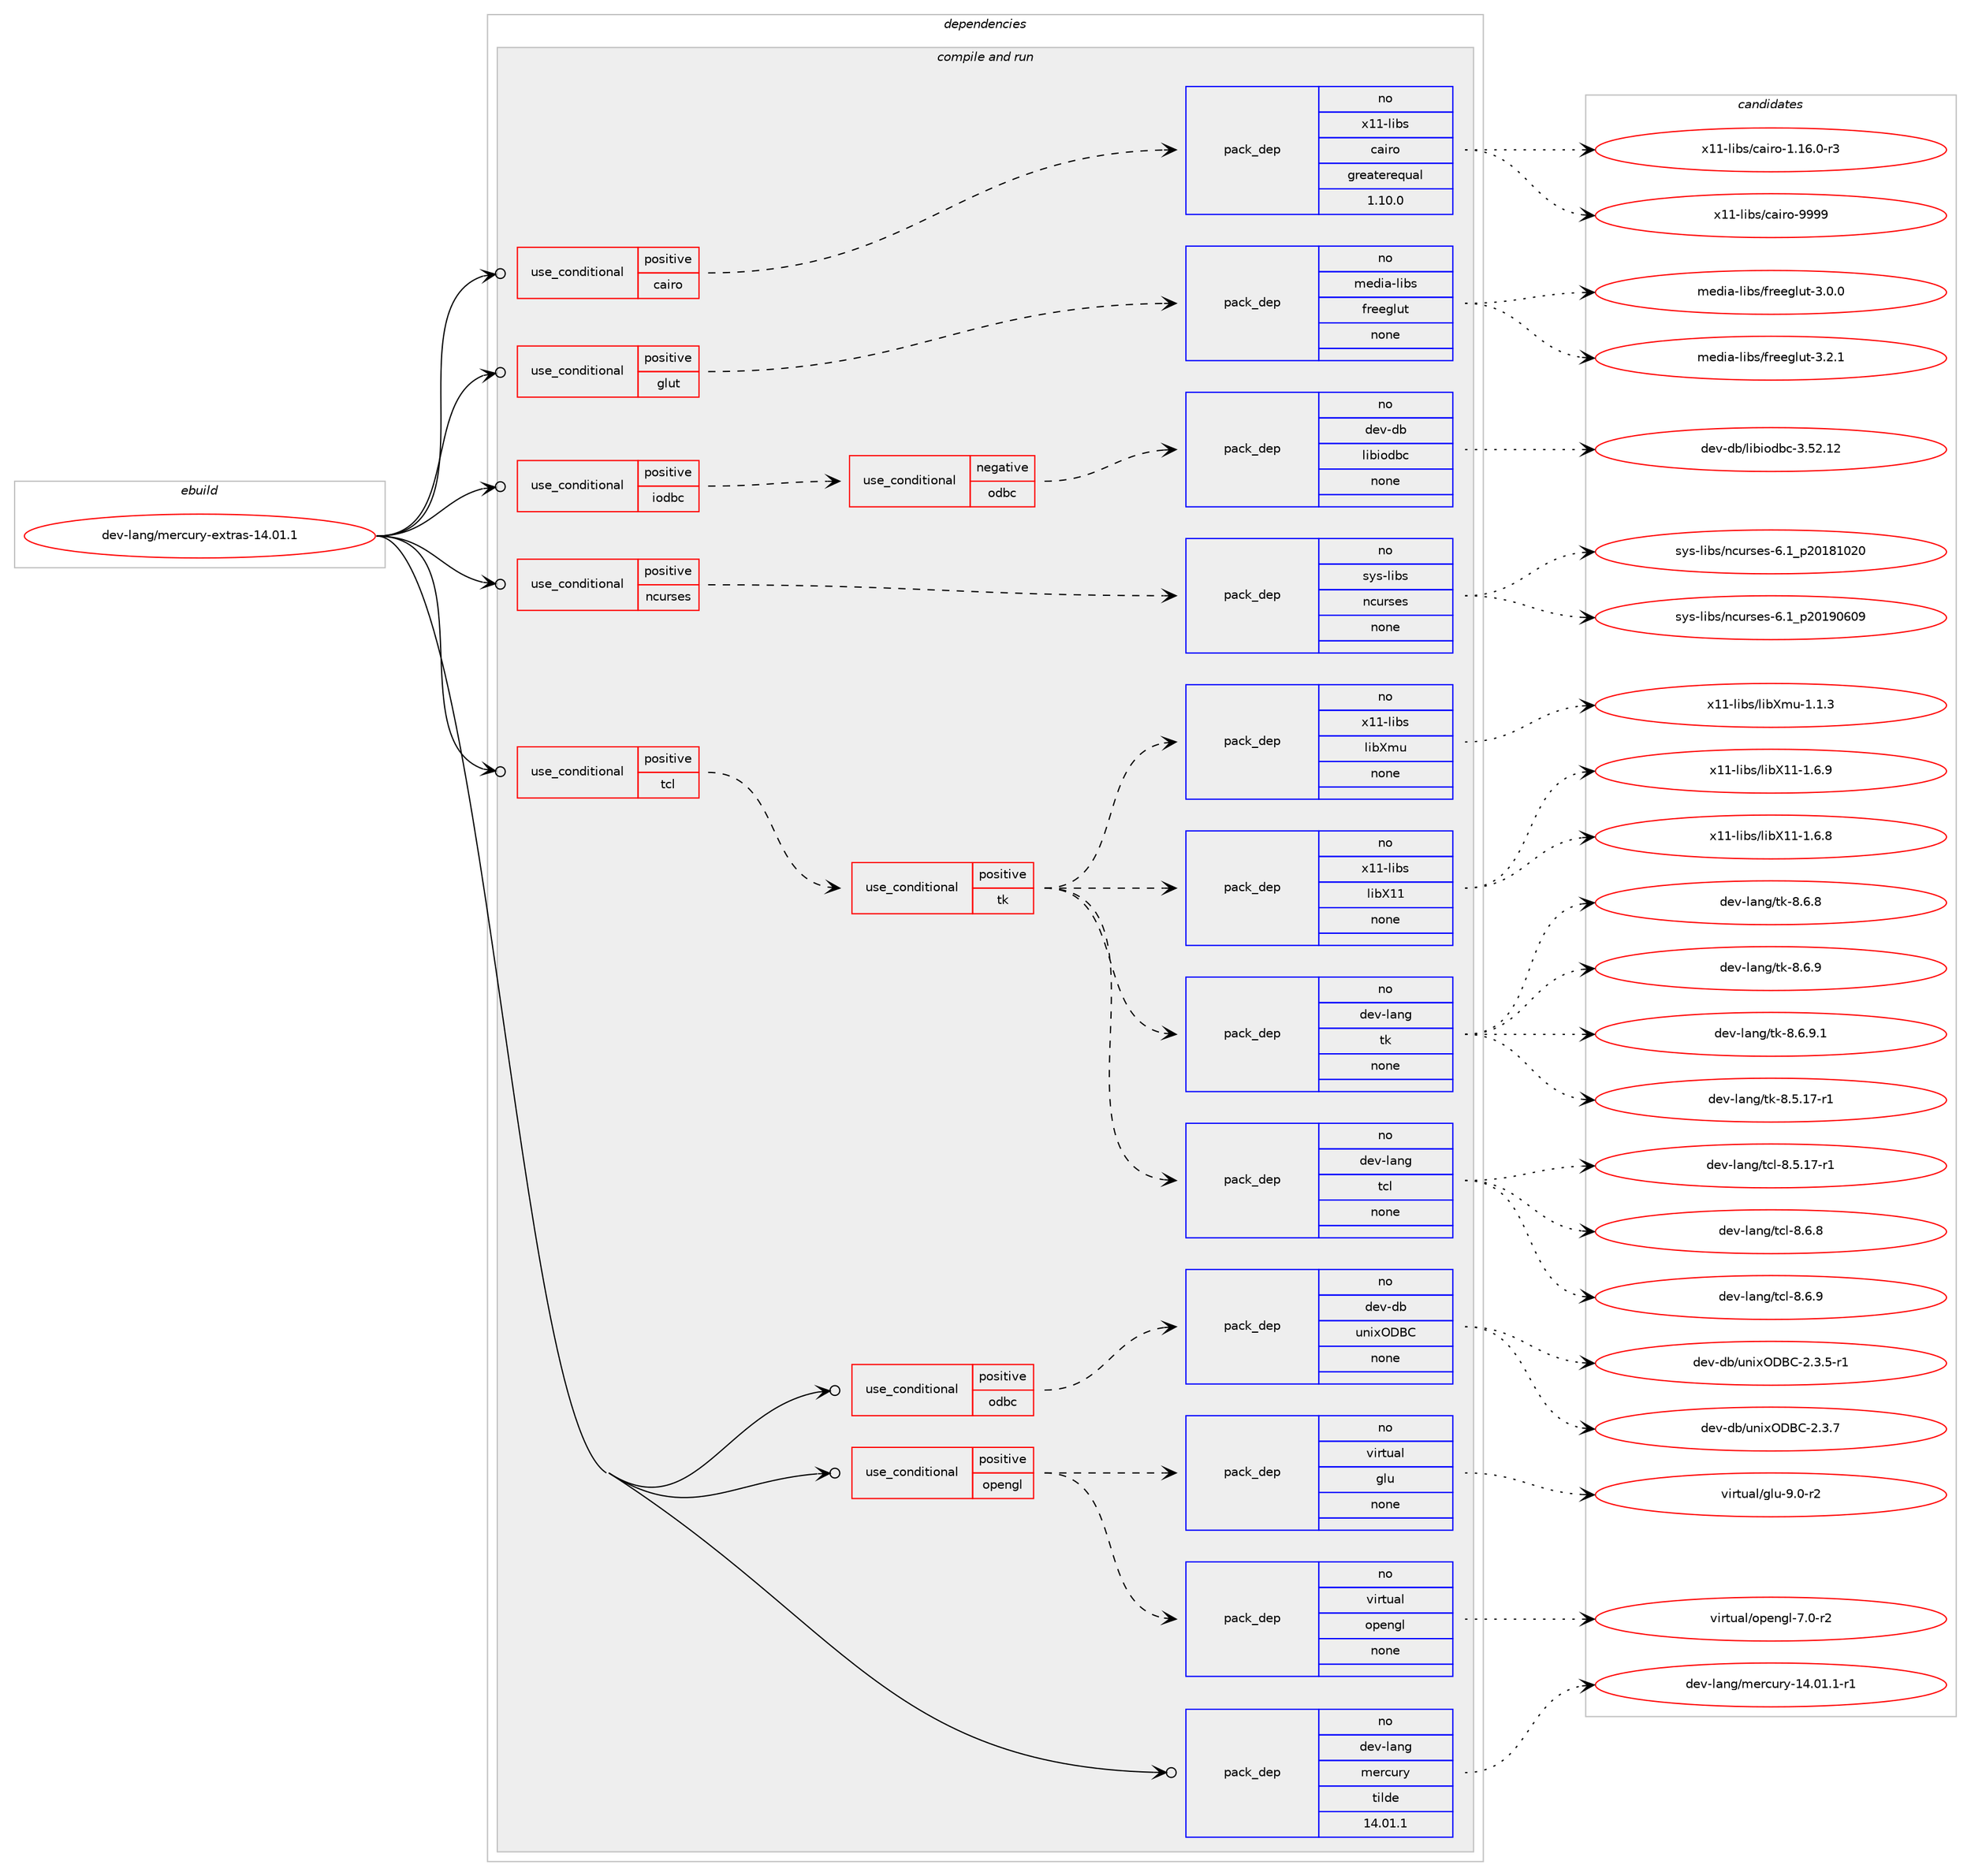 digraph prolog {

# *************
# Graph options
# *************

newrank=true;
concentrate=true;
compound=true;
graph [rankdir=LR,fontname=Helvetica,fontsize=10,ranksep=1.5];#, ranksep=2.5, nodesep=0.2];
edge  [arrowhead=vee];
node  [fontname=Helvetica,fontsize=10];

# **********
# The ebuild
# **********

subgraph cluster_leftcol {
color=gray;
rank=same;
label=<<i>ebuild</i>>;
id [label="dev-lang/mercury-extras-14.01.1", color=red, width=4, href="../dev-lang/mercury-extras-14.01.1.svg"];
}

# ****************
# The dependencies
# ****************

subgraph cluster_midcol {
color=gray;
label=<<i>dependencies</i>>;
subgraph cluster_compile {
fillcolor="#eeeeee";
style=filled;
label=<<i>compile</i>>;
}
subgraph cluster_compileandrun {
fillcolor="#eeeeee";
style=filled;
label=<<i>compile and run</i>>;
subgraph cond129906 {
dependency558826 [label=<<TABLE BORDER="0" CELLBORDER="1" CELLSPACING="0" CELLPADDING="4"><TR><TD ROWSPAN="3" CELLPADDING="10">use_conditional</TD></TR><TR><TD>positive</TD></TR><TR><TD>cairo</TD></TR></TABLE>>, shape=none, color=red];
subgraph pack417690 {
dependency558827 [label=<<TABLE BORDER="0" CELLBORDER="1" CELLSPACING="0" CELLPADDING="4" WIDTH="220"><TR><TD ROWSPAN="6" CELLPADDING="30">pack_dep</TD></TR><TR><TD WIDTH="110">no</TD></TR><TR><TD>x11-libs</TD></TR><TR><TD>cairo</TD></TR><TR><TD>greaterequal</TD></TR><TR><TD>1.10.0</TD></TR></TABLE>>, shape=none, color=blue];
}
dependency558826:e -> dependency558827:w [weight=20,style="dashed",arrowhead="vee"];
}
id:e -> dependency558826:w [weight=20,style="solid",arrowhead="odotvee"];
subgraph cond129907 {
dependency558828 [label=<<TABLE BORDER="0" CELLBORDER="1" CELLSPACING="0" CELLPADDING="4"><TR><TD ROWSPAN="3" CELLPADDING="10">use_conditional</TD></TR><TR><TD>positive</TD></TR><TR><TD>glut</TD></TR></TABLE>>, shape=none, color=red];
subgraph pack417691 {
dependency558829 [label=<<TABLE BORDER="0" CELLBORDER="1" CELLSPACING="0" CELLPADDING="4" WIDTH="220"><TR><TD ROWSPAN="6" CELLPADDING="30">pack_dep</TD></TR><TR><TD WIDTH="110">no</TD></TR><TR><TD>media-libs</TD></TR><TR><TD>freeglut</TD></TR><TR><TD>none</TD></TR><TR><TD></TD></TR></TABLE>>, shape=none, color=blue];
}
dependency558828:e -> dependency558829:w [weight=20,style="dashed",arrowhead="vee"];
}
id:e -> dependency558828:w [weight=20,style="solid",arrowhead="odotvee"];
subgraph cond129908 {
dependency558830 [label=<<TABLE BORDER="0" CELLBORDER="1" CELLSPACING="0" CELLPADDING="4"><TR><TD ROWSPAN="3" CELLPADDING="10">use_conditional</TD></TR><TR><TD>positive</TD></TR><TR><TD>iodbc</TD></TR></TABLE>>, shape=none, color=red];
subgraph cond129909 {
dependency558831 [label=<<TABLE BORDER="0" CELLBORDER="1" CELLSPACING="0" CELLPADDING="4"><TR><TD ROWSPAN="3" CELLPADDING="10">use_conditional</TD></TR><TR><TD>negative</TD></TR><TR><TD>odbc</TD></TR></TABLE>>, shape=none, color=red];
subgraph pack417692 {
dependency558832 [label=<<TABLE BORDER="0" CELLBORDER="1" CELLSPACING="0" CELLPADDING="4" WIDTH="220"><TR><TD ROWSPAN="6" CELLPADDING="30">pack_dep</TD></TR><TR><TD WIDTH="110">no</TD></TR><TR><TD>dev-db</TD></TR><TR><TD>libiodbc</TD></TR><TR><TD>none</TD></TR><TR><TD></TD></TR></TABLE>>, shape=none, color=blue];
}
dependency558831:e -> dependency558832:w [weight=20,style="dashed",arrowhead="vee"];
}
dependency558830:e -> dependency558831:w [weight=20,style="dashed",arrowhead="vee"];
}
id:e -> dependency558830:w [weight=20,style="solid",arrowhead="odotvee"];
subgraph cond129910 {
dependency558833 [label=<<TABLE BORDER="0" CELLBORDER="1" CELLSPACING="0" CELLPADDING="4"><TR><TD ROWSPAN="3" CELLPADDING="10">use_conditional</TD></TR><TR><TD>positive</TD></TR><TR><TD>ncurses</TD></TR></TABLE>>, shape=none, color=red];
subgraph pack417693 {
dependency558834 [label=<<TABLE BORDER="0" CELLBORDER="1" CELLSPACING="0" CELLPADDING="4" WIDTH="220"><TR><TD ROWSPAN="6" CELLPADDING="30">pack_dep</TD></TR><TR><TD WIDTH="110">no</TD></TR><TR><TD>sys-libs</TD></TR><TR><TD>ncurses</TD></TR><TR><TD>none</TD></TR><TR><TD></TD></TR></TABLE>>, shape=none, color=blue];
}
dependency558833:e -> dependency558834:w [weight=20,style="dashed",arrowhead="vee"];
}
id:e -> dependency558833:w [weight=20,style="solid",arrowhead="odotvee"];
subgraph cond129911 {
dependency558835 [label=<<TABLE BORDER="0" CELLBORDER="1" CELLSPACING="0" CELLPADDING="4"><TR><TD ROWSPAN="3" CELLPADDING="10">use_conditional</TD></TR><TR><TD>positive</TD></TR><TR><TD>odbc</TD></TR></TABLE>>, shape=none, color=red];
subgraph pack417694 {
dependency558836 [label=<<TABLE BORDER="0" CELLBORDER="1" CELLSPACING="0" CELLPADDING="4" WIDTH="220"><TR><TD ROWSPAN="6" CELLPADDING="30">pack_dep</TD></TR><TR><TD WIDTH="110">no</TD></TR><TR><TD>dev-db</TD></TR><TR><TD>unixODBC</TD></TR><TR><TD>none</TD></TR><TR><TD></TD></TR></TABLE>>, shape=none, color=blue];
}
dependency558835:e -> dependency558836:w [weight=20,style="dashed",arrowhead="vee"];
}
id:e -> dependency558835:w [weight=20,style="solid",arrowhead="odotvee"];
subgraph cond129912 {
dependency558837 [label=<<TABLE BORDER="0" CELLBORDER="1" CELLSPACING="0" CELLPADDING="4"><TR><TD ROWSPAN="3" CELLPADDING="10">use_conditional</TD></TR><TR><TD>positive</TD></TR><TR><TD>opengl</TD></TR></TABLE>>, shape=none, color=red];
subgraph pack417695 {
dependency558838 [label=<<TABLE BORDER="0" CELLBORDER="1" CELLSPACING="0" CELLPADDING="4" WIDTH="220"><TR><TD ROWSPAN="6" CELLPADDING="30">pack_dep</TD></TR><TR><TD WIDTH="110">no</TD></TR><TR><TD>virtual</TD></TR><TR><TD>opengl</TD></TR><TR><TD>none</TD></TR><TR><TD></TD></TR></TABLE>>, shape=none, color=blue];
}
dependency558837:e -> dependency558838:w [weight=20,style="dashed",arrowhead="vee"];
subgraph pack417696 {
dependency558839 [label=<<TABLE BORDER="0" CELLBORDER="1" CELLSPACING="0" CELLPADDING="4" WIDTH="220"><TR><TD ROWSPAN="6" CELLPADDING="30">pack_dep</TD></TR><TR><TD WIDTH="110">no</TD></TR><TR><TD>virtual</TD></TR><TR><TD>glu</TD></TR><TR><TD>none</TD></TR><TR><TD></TD></TR></TABLE>>, shape=none, color=blue];
}
dependency558837:e -> dependency558839:w [weight=20,style="dashed",arrowhead="vee"];
}
id:e -> dependency558837:w [weight=20,style="solid",arrowhead="odotvee"];
subgraph cond129913 {
dependency558840 [label=<<TABLE BORDER="0" CELLBORDER="1" CELLSPACING="0" CELLPADDING="4"><TR><TD ROWSPAN="3" CELLPADDING="10">use_conditional</TD></TR><TR><TD>positive</TD></TR><TR><TD>tcl</TD></TR></TABLE>>, shape=none, color=red];
subgraph cond129914 {
dependency558841 [label=<<TABLE BORDER="0" CELLBORDER="1" CELLSPACING="0" CELLPADDING="4"><TR><TD ROWSPAN="3" CELLPADDING="10">use_conditional</TD></TR><TR><TD>positive</TD></TR><TR><TD>tk</TD></TR></TABLE>>, shape=none, color=red];
subgraph pack417697 {
dependency558842 [label=<<TABLE BORDER="0" CELLBORDER="1" CELLSPACING="0" CELLPADDING="4" WIDTH="220"><TR><TD ROWSPAN="6" CELLPADDING="30">pack_dep</TD></TR><TR><TD WIDTH="110">no</TD></TR><TR><TD>dev-lang</TD></TR><TR><TD>tcl</TD></TR><TR><TD>none</TD></TR><TR><TD></TD></TR></TABLE>>, shape=none, color=blue];
}
dependency558841:e -> dependency558842:w [weight=20,style="dashed",arrowhead="vee"];
subgraph pack417698 {
dependency558843 [label=<<TABLE BORDER="0" CELLBORDER="1" CELLSPACING="0" CELLPADDING="4" WIDTH="220"><TR><TD ROWSPAN="6" CELLPADDING="30">pack_dep</TD></TR><TR><TD WIDTH="110">no</TD></TR><TR><TD>dev-lang</TD></TR><TR><TD>tk</TD></TR><TR><TD>none</TD></TR><TR><TD></TD></TR></TABLE>>, shape=none, color=blue];
}
dependency558841:e -> dependency558843:w [weight=20,style="dashed",arrowhead="vee"];
subgraph pack417699 {
dependency558844 [label=<<TABLE BORDER="0" CELLBORDER="1" CELLSPACING="0" CELLPADDING="4" WIDTH="220"><TR><TD ROWSPAN="6" CELLPADDING="30">pack_dep</TD></TR><TR><TD WIDTH="110">no</TD></TR><TR><TD>x11-libs</TD></TR><TR><TD>libX11</TD></TR><TR><TD>none</TD></TR><TR><TD></TD></TR></TABLE>>, shape=none, color=blue];
}
dependency558841:e -> dependency558844:w [weight=20,style="dashed",arrowhead="vee"];
subgraph pack417700 {
dependency558845 [label=<<TABLE BORDER="0" CELLBORDER="1" CELLSPACING="0" CELLPADDING="4" WIDTH="220"><TR><TD ROWSPAN="6" CELLPADDING="30">pack_dep</TD></TR><TR><TD WIDTH="110">no</TD></TR><TR><TD>x11-libs</TD></TR><TR><TD>libXmu</TD></TR><TR><TD>none</TD></TR><TR><TD></TD></TR></TABLE>>, shape=none, color=blue];
}
dependency558841:e -> dependency558845:w [weight=20,style="dashed",arrowhead="vee"];
}
dependency558840:e -> dependency558841:w [weight=20,style="dashed",arrowhead="vee"];
}
id:e -> dependency558840:w [weight=20,style="solid",arrowhead="odotvee"];
subgraph pack417701 {
dependency558846 [label=<<TABLE BORDER="0" CELLBORDER="1" CELLSPACING="0" CELLPADDING="4" WIDTH="220"><TR><TD ROWSPAN="6" CELLPADDING="30">pack_dep</TD></TR><TR><TD WIDTH="110">no</TD></TR><TR><TD>dev-lang</TD></TR><TR><TD>mercury</TD></TR><TR><TD>tilde</TD></TR><TR><TD>14.01.1</TD></TR></TABLE>>, shape=none, color=blue];
}
id:e -> dependency558846:w [weight=20,style="solid",arrowhead="odotvee"];
}
subgraph cluster_run {
fillcolor="#eeeeee";
style=filled;
label=<<i>run</i>>;
}
}

# **************
# The candidates
# **************

subgraph cluster_choices {
rank=same;
color=gray;
label=<<i>candidates</i>>;

subgraph choice417690 {
color=black;
nodesep=1;
choice12049494510810598115479997105114111454946495446484511451 [label="x11-libs/cairo-1.16.0-r3", color=red, width=4,href="../x11-libs/cairo-1.16.0-r3.svg"];
choice120494945108105981154799971051141114557575757 [label="x11-libs/cairo-9999", color=red, width=4,href="../x11-libs/cairo-9999.svg"];
dependency558827:e -> choice12049494510810598115479997105114111454946495446484511451:w [style=dotted,weight="100"];
dependency558827:e -> choice120494945108105981154799971051141114557575757:w [style=dotted,weight="100"];
}
subgraph choice417691 {
color=black;
nodesep=1;
choice10910110010597451081059811547102114101101103108117116455146484648 [label="media-libs/freeglut-3.0.0", color=red, width=4,href="../media-libs/freeglut-3.0.0.svg"];
choice10910110010597451081059811547102114101101103108117116455146504649 [label="media-libs/freeglut-3.2.1", color=red, width=4,href="../media-libs/freeglut-3.2.1.svg"];
dependency558829:e -> choice10910110010597451081059811547102114101101103108117116455146484648:w [style=dotted,weight="100"];
dependency558829:e -> choice10910110010597451081059811547102114101101103108117116455146504649:w [style=dotted,weight="100"];
}
subgraph choice417692 {
color=black;
nodesep=1;
choice1001011184510098471081059810511110098994551465350464950 [label="dev-db/libiodbc-3.52.12", color=red, width=4,href="../dev-db/libiodbc-3.52.12.svg"];
dependency558832:e -> choice1001011184510098471081059810511110098994551465350464950:w [style=dotted,weight="100"];
}
subgraph choice417693 {
color=black;
nodesep=1;
choice1151211154510810598115471109911711411510111545544649951125048495649485048 [label="sys-libs/ncurses-6.1_p20181020", color=red, width=4,href="../sys-libs/ncurses-6.1_p20181020.svg"];
choice1151211154510810598115471109911711411510111545544649951125048495748544857 [label="sys-libs/ncurses-6.1_p20190609", color=red, width=4,href="../sys-libs/ncurses-6.1_p20190609.svg"];
dependency558834:e -> choice1151211154510810598115471109911711411510111545544649951125048495649485048:w [style=dotted,weight="100"];
dependency558834:e -> choice1151211154510810598115471109911711411510111545544649951125048495748544857:w [style=dotted,weight="100"];
}
subgraph choice417694 {
color=black;
nodesep=1;
choice100101118451009847117110105120796866674550465146534511449 [label="dev-db/unixODBC-2.3.5-r1", color=red, width=4,href="../dev-db/unixODBC-2.3.5-r1.svg"];
choice10010111845100984711711010512079686667455046514655 [label="dev-db/unixODBC-2.3.7", color=red, width=4,href="../dev-db/unixODBC-2.3.7.svg"];
dependency558836:e -> choice100101118451009847117110105120796866674550465146534511449:w [style=dotted,weight="100"];
dependency558836:e -> choice10010111845100984711711010512079686667455046514655:w [style=dotted,weight="100"];
}
subgraph choice417695 {
color=black;
nodesep=1;
choice1181051141161179710847111112101110103108455546484511450 [label="virtual/opengl-7.0-r2", color=red, width=4,href="../virtual/opengl-7.0-r2.svg"];
dependency558838:e -> choice1181051141161179710847111112101110103108455546484511450:w [style=dotted,weight="100"];
}
subgraph choice417696 {
color=black;
nodesep=1;
choice1181051141161179710847103108117455746484511450 [label="virtual/glu-9.0-r2", color=red, width=4,href="../virtual/glu-9.0-r2.svg"];
dependency558839:e -> choice1181051141161179710847103108117455746484511450:w [style=dotted,weight="100"];
}
subgraph choice417697 {
color=black;
nodesep=1;
choice10010111845108971101034711699108455646534649554511449 [label="dev-lang/tcl-8.5.17-r1", color=red, width=4,href="../dev-lang/tcl-8.5.17-r1.svg"];
choice10010111845108971101034711699108455646544656 [label="dev-lang/tcl-8.6.8", color=red, width=4,href="../dev-lang/tcl-8.6.8.svg"];
choice10010111845108971101034711699108455646544657 [label="dev-lang/tcl-8.6.9", color=red, width=4,href="../dev-lang/tcl-8.6.9.svg"];
dependency558842:e -> choice10010111845108971101034711699108455646534649554511449:w [style=dotted,weight="100"];
dependency558842:e -> choice10010111845108971101034711699108455646544656:w [style=dotted,weight="100"];
dependency558842:e -> choice10010111845108971101034711699108455646544657:w [style=dotted,weight="100"];
}
subgraph choice417698 {
color=black;
nodesep=1;
choice100101118451089711010347116107455646534649554511449 [label="dev-lang/tk-8.5.17-r1", color=red, width=4,href="../dev-lang/tk-8.5.17-r1.svg"];
choice100101118451089711010347116107455646544656 [label="dev-lang/tk-8.6.8", color=red, width=4,href="../dev-lang/tk-8.6.8.svg"];
choice100101118451089711010347116107455646544657 [label="dev-lang/tk-8.6.9", color=red, width=4,href="../dev-lang/tk-8.6.9.svg"];
choice1001011184510897110103471161074556465446574649 [label="dev-lang/tk-8.6.9.1", color=red, width=4,href="../dev-lang/tk-8.6.9.1.svg"];
dependency558843:e -> choice100101118451089711010347116107455646534649554511449:w [style=dotted,weight="100"];
dependency558843:e -> choice100101118451089711010347116107455646544656:w [style=dotted,weight="100"];
dependency558843:e -> choice100101118451089711010347116107455646544657:w [style=dotted,weight="100"];
dependency558843:e -> choice1001011184510897110103471161074556465446574649:w [style=dotted,weight="100"];
}
subgraph choice417699 {
color=black;
nodesep=1;
choice120494945108105981154710810598884949454946544656 [label="x11-libs/libX11-1.6.8", color=red, width=4,href="../x11-libs/libX11-1.6.8.svg"];
choice120494945108105981154710810598884949454946544657 [label="x11-libs/libX11-1.6.9", color=red, width=4,href="../x11-libs/libX11-1.6.9.svg"];
dependency558844:e -> choice120494945108105981154710810598884949454946544656:w [style=dotted,weight="100"];
dependency558844:e -> choice120494945108105981154710810598884949454946544657:w [style=dotted,weight="100"];
}
subgraph choice417700 {
color=black;
nodesep=1;
choice12049494510810598115471081059888109117454946494651 [label="x11-libs/libXmu-1.1.3", color=red, width=4,href="../x11-libs/libXmu-1.1.3.svg"];
dependency558845:e -> choice12049494510810598115471081059888109117454946494651:w [style=dotted,weight="100"];
}
subgraph choice417701 {
color=black;
nodesep=1;
choice1001011184510897110103471091011149911711412145495246484946494511449 [label="dev-lang/mercury-14.01.1-r1", color=red, width=4,href="../dev-lang/mercury-14.01.1-r1.svg"];
dependency558846:e -> choice1001011184510897110103471091011149911711412145495246484946494511449:w [style=dotted,weight="100"];
}
}

}
